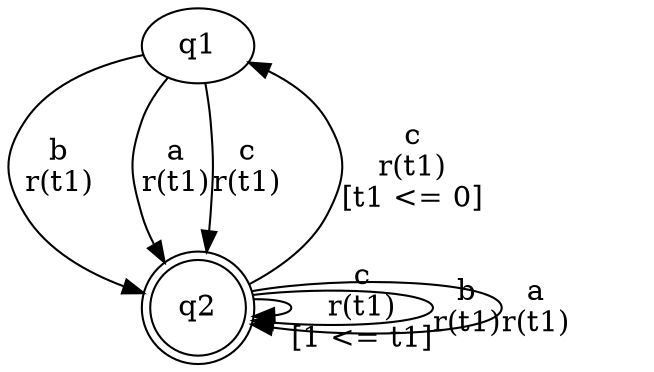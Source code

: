 digraph L {
	qq1[label=q1]
	qq2[label=q2 shape=doublecircle]
	qq1 -> qq2[label="b\nr(t1)\n"]
	qq2 -> qq1[label="c\nr(t1)\n[t1 <= 0]"]
	qq2 -> qq2[label="c\nr(t1)\n[1 <= t1]"]
	qq2 -> qq2[label="b\nr(t1)\n"]
	qq2 -> qq2[label="a\nr(t1)\n"]
	qq1 -> qq2[label="a\nr(t1)\n"]
	qq1 -> qq2[label="c\nr(t1)\n"]
}
